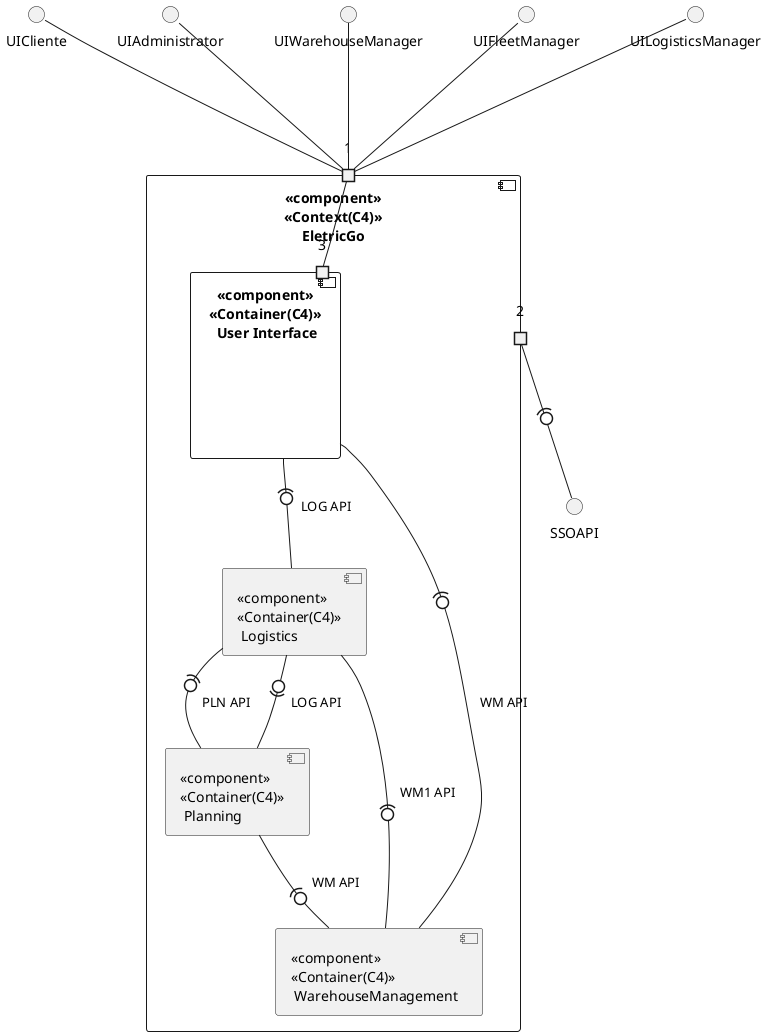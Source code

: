 
@startuml
component "<<component>>\n<<Context(C4)>>\nEletricGo" as c2 {
  component "<<component>>\n<<Container(C4)>>\n User Interface" as UI{
        portin 3
  }
  component "<<component>>\n<<Container(C4)>>\n WarehouseManagement" as WMNG
  component "<<component>>\n<<Container(C4)>>\n Logistics" as LG
  component "<<component>>\n<<Container(C4)>>\n Planning" as PL
  portin 1
  portout 2

}

interface UICliente as CL
interface UIAdministrator as ADM
interface UIWarehouseManager as MNG
interface UIFleetManager as FMNG
interface UILogisticsManager as LMNG

CL --- 1
ADM --- 1
MNG --- 1
FMNG --- 1
LMNG --- 1

2 -(0- SSOAPI

3--1

UI -(0- WMNG : "" WM API ""
UI -(0- LG: "" LOG API ""
PL -(0- LG : "" LOG API ""
LG -(0- PL : "" PLN API ""
PL -(0- WMNG : "" WM API ""
LG -(0- WMNG : "" WM1 API ""

@enduml